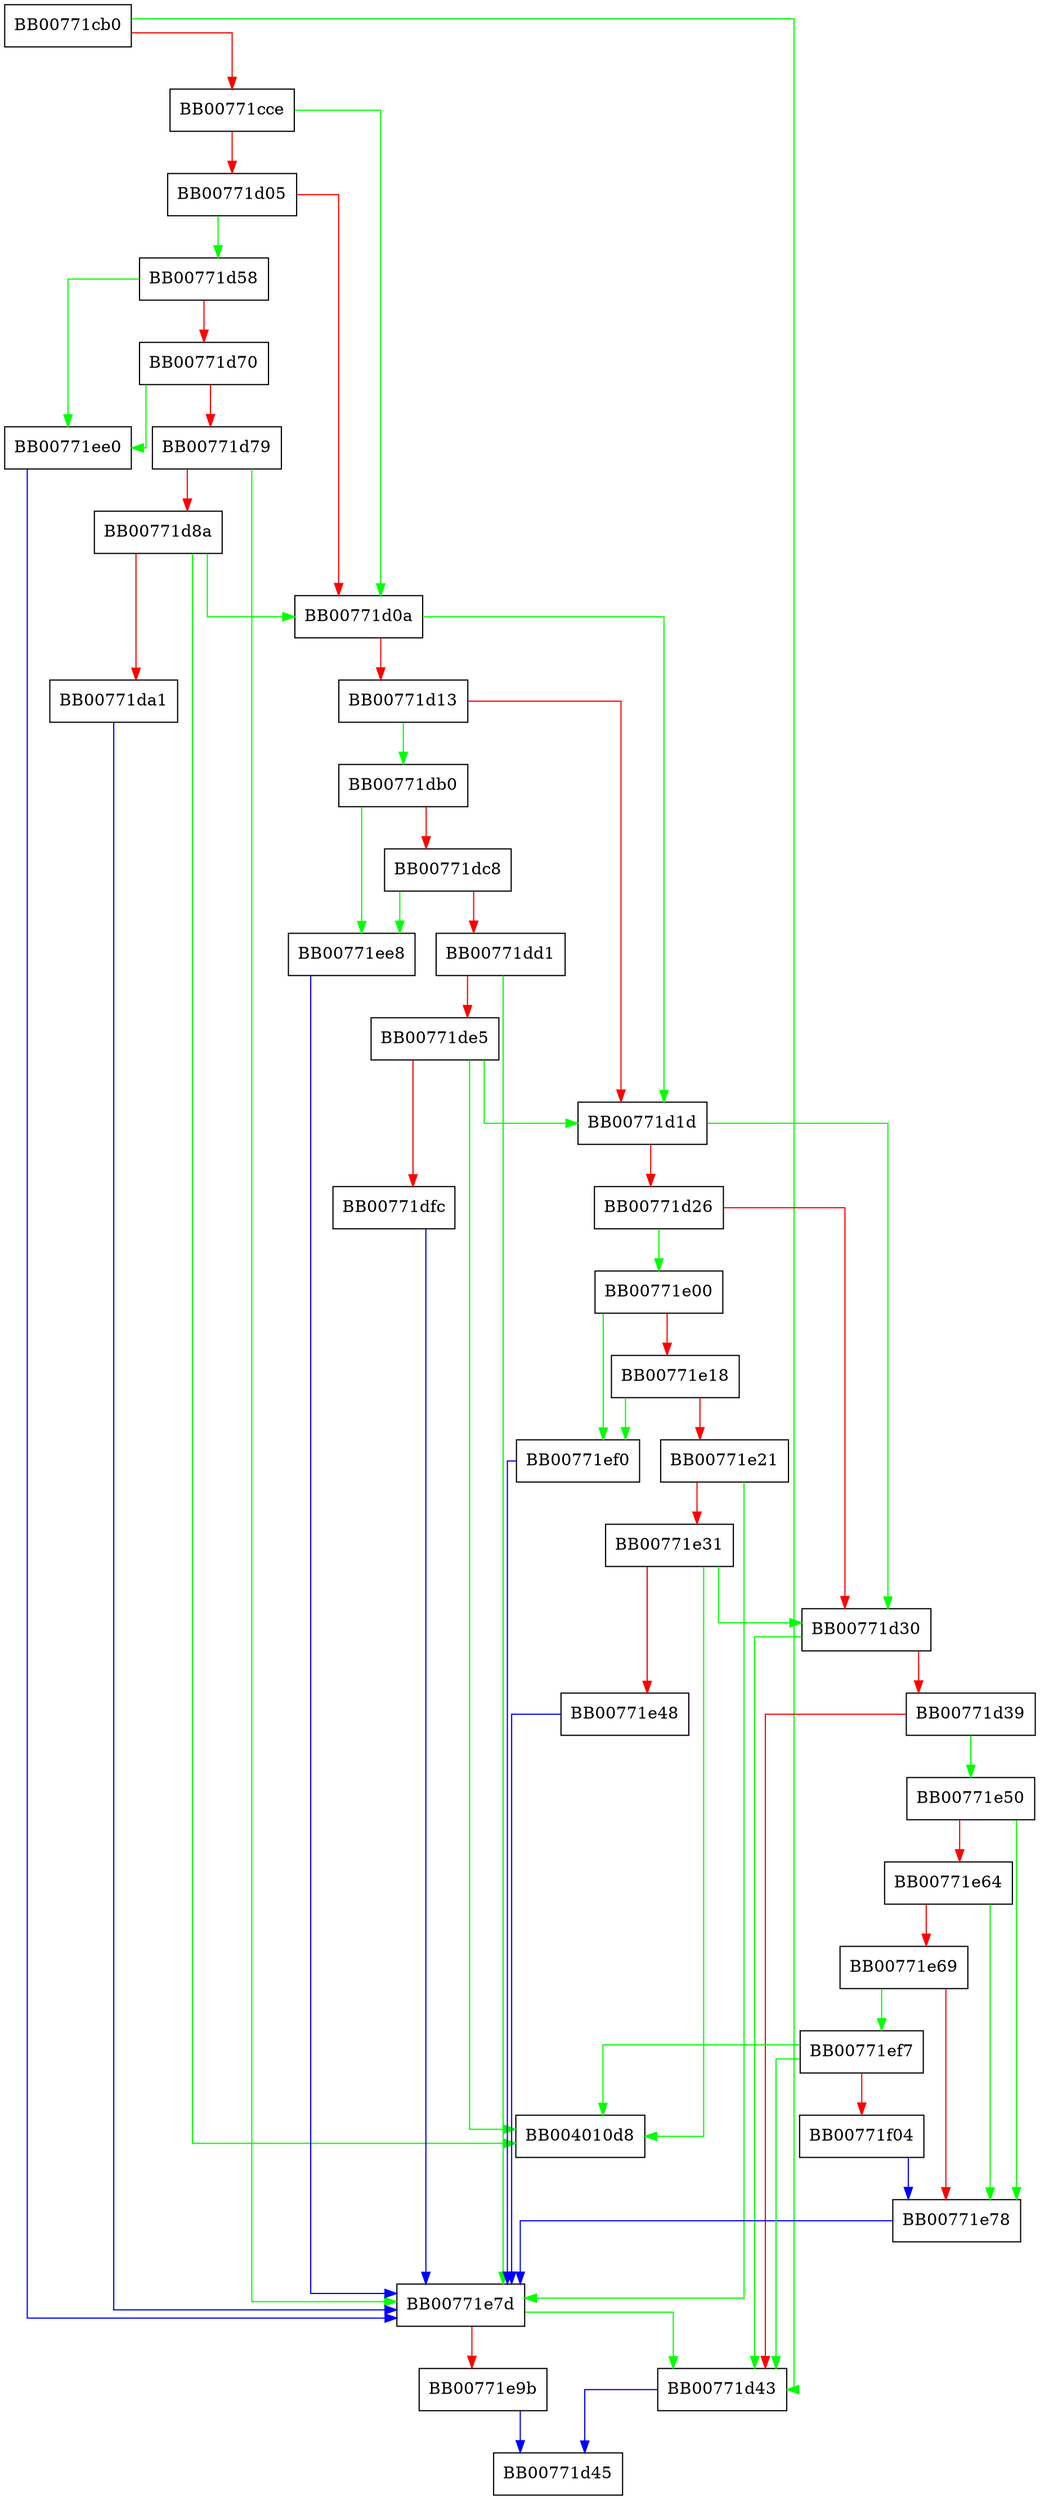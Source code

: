 digraph ossl_ht_delete {
  node [shape="box"];
  graph [splines=ortho];
  BB00771cb0 -> BB00771d43 [color="green"];
  BB00771cb0 -> BB00771cce [color="red"];
  BB00771cce -> BB00771d0a [color="green"];
  BB00771cce -> BB00771d05 [color="red"];
  BB00771d05 -> BB00771d58 [color="green"];
  BB00771d05 -> BB00771d0a [color="red"];
  BB00771d0a -> BB00771d1d [color="green"];
  BB00771d0a -> BB00771d13 [color="red"];
  BB00771d13 -> BB00771db0 [color="green"];
  BB00771d13 -> BB00771d1d [color="red"];
  BB00771d1d -> BB00771d30 [color="green"];
  BB00771d1d -> BB00771d26 [color="red"];
  BB00771d26 -> BB00771e00 [color="green"];
  BB00771d26 -> BB00771d30 [color="red"];
  BB00771d30 -> BB00771d43 [color="green"];
  BB00771d30 -> BB00771d39 [color="red"];
  BB00771d39 -> BB00771e50 [color="green"];
  BB00771d39 -> BB00771d43 [color="red"];
  BB00771d43 -> BB00771d45 [color="blue"];
  BB00771d58 -> BB00771ee0 [color="green"];
  BB00771d58 -> BB00771d70 [color="red"];
  BB00771d70 -> BB00771ee0 [color="green"];
  BB00771d70 -> BB00771d79 [color="red"];
  BB00771d79 -> BB00771e7d [color="green"];
  BB00771d79 -> BB00771d8a [color="red"];
  BB00771d8a -> BB004010d8 [color="green"];
  BB00771d8a -> BB00771d0a [color="green"];
  BB00771d8a -> BB00771da1 [color="red"];
  BB00771da1 -> BB00771e7d [color="blue"];
  BB00771db0 -> BB00771ee8 [color="green"];
  BB00771db0 -> BB00771dc8 [color="red"];
  BB00771dc8 -> BB00771ee8 [color="green"];
  BB00771dc8 -> BB00771dd1 [color="red"];
  BB00771dd1 -> BB00771e7d [color="green"];
  BB00771dd1 -> BB00771de5 [color="red"];
  BB00771de5 -> BB004010d8 [color="green"];
  BB00771de5 -> BB00771d1d [color="green"];
  BB00771de5 -> BB00771dfc [color="red"];
  BB00771dfc -> BB00771e7d [color="blue"];
  BB00771e00 -> BB00771ef0 [color="green"];
  BB00771e00 -> BB00771e18 [color="red"];
  BB00771e18 -> BB00771ef0 [color="green"];
  BB00771e18 -> BB00771e21 [color="red"];
  BB00771e21 -> BB00771e7d [color="green"];
  BB00771e21 -> BB00771e31 [color="red"];
  BB00771e31 -> BB004010d8 [color="green"];
  BB00771e31 -> BB00771d30 [color="green"];
  BB00771e31 -> BB00771e48 [color="red"];
  BB00771e48 -> BB00771e7d [color="blue"];
  BB00771e50 -> BB00771e78 [color="green"];
  BB00771e50 -> BB00771e64 [color="red"];
  BB00771e64 -> BB00771e78 [color="green"];
  BB00771e64 -> BB00771e69 [color="red"];
  BB00771e69 -> BB00771ef7 [color="green"];
  BB00771e69 -> BB00771e78 [color="red"];
  BB00771e78 -> BB00771e7d [color="blue"];
  BB00771e7d -> BB00771d43 [color="green"];
  BB00771e7d -> BB00771e9b [color="red"];
  BB00771e9b -> BB00771d45 [color="blue"];
  BB00771ee0 -> BB00771e7d [color="blue"];
  BB00771ee8 -> BB00771e7d [color="blue"];
  BB00771ef0 -> BB00771e7d [color="blue"];
  BB00771ef7 -> BB004010d8 [color="green"];
  BB00771ef7 -> BB00771d43 [color="green"];
  BB00771ef7 -> BB00771f04 [color="red"];
  BB00771f04 -> BB00771e78 [color="blue"];
}